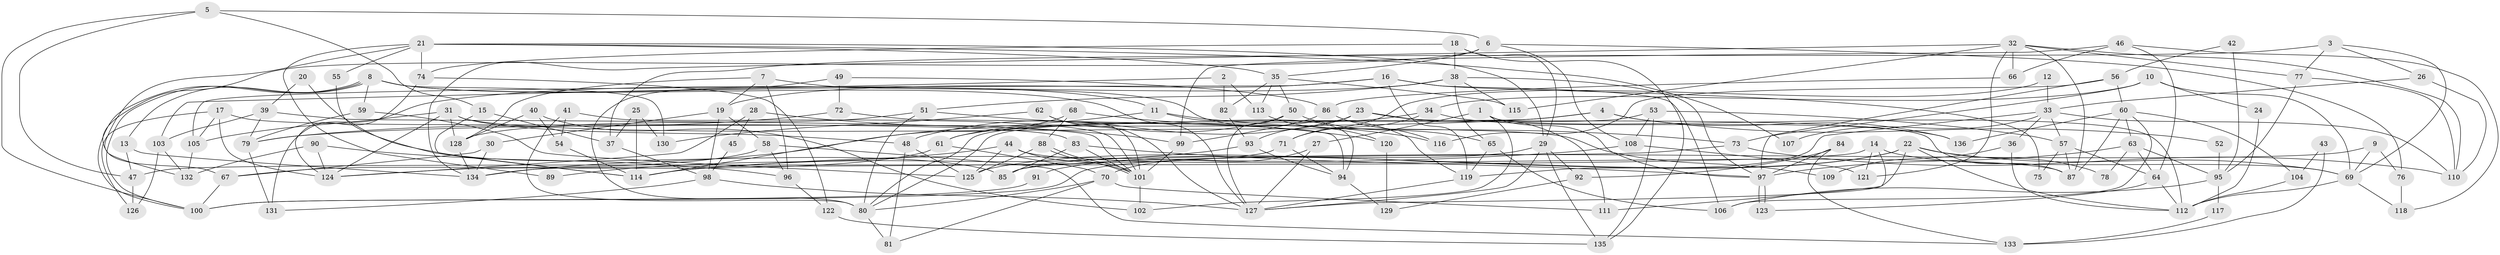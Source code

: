 // Generated by graph-tools (version 1.1) at 2025/14/03/09/25 04:14:56]
// undirected, 136 vertices, 272 edges
graph export_dot {
graph [start="1"]
  node [color=gray90,style=filled];
  1;
  2;
  3;
  4;
  5;
  6;
  7;
  8;
  9;
  10;
  11;
  12;
  13;
  14;
  15;
  16;
  17;
  18;
  19;
  20;
  21;
  22;
  23;
  24;
  25;
  26;
  27;
  28;
  29;
  30;
  31;
  32;
  33;
  34;
  35;
  36;
  37;
  38;
  39;
  40;
  41;
  42;
  43;
  44;
  45;
  46;
  47;
  48;
  49;
  50;
  51;
  52;
  53;
  54;
  55;
  56;
  57;
  58;
  59;
  60;
  61;
  62;
  63;
  64;
  65;
  66;
  67;
  68;
  69;
  70;
  71;
  72;
  73;
  74;
  75;
  76;
  77;
  78;
  79;
  80;
  81;
  82;
  83;
  84;
  85;
  86;
  87;
  88;
  89;
  90;
  91;
  92;
  93;
  94;
  95;
  96;
  97;
  98;
  99;
  100;
  101;
  102;
  103;
  104;
  105;
  106;
  107;
  108;
  109;
  110;
  111;
  112;
  113;
  114;
  115;
  116;
  117;
  118;
  119;
  120;
  121;
  122;
  123;
  124;
  125;
  126;
  127;
  128;
  129;
  130;
  131;
  132;
  133;
  134;
  135;
  136;
  1 -- 97;
  1 -- 112;
  1 -- 27;
  1 -- 102;
  2 -- 82;
  2 -- 103;
  2 -- 113;
  3 -- 37;
  3 -- 69;
  3 -- 26;
  3 -- 77;
  4 -- 79;
  4 -- 80;
  4 -- 52;
  4 -- 136;
  5 -- 100;
  5 -- 6;
  5 -- 15;
  5 -- 47;
  6 -- 35;
  6 -- 132;
  6 -- 76;
  6 -- 108;
  7 -- 119;
  7 -- 96;
  7 -- 19;
  7 -- 128;
  8 -- 100;
  8 -- 100;
  8 -- 11;
  8 -- 13;
  8 -- 59;
  8 -- 127;
  8 -- 130;
  9 -- 69;
  9 -- 76;
  9 -- 100;
  10 -- 69;
  10 -- 34;
  10 -- 24;
  10 -- 73;
  11 -- 134;
  11 -- 73;
  11 -- 94;
  12 -- 71;
  12 -- 33;
  13 -- 134;
  13 -- 47;
  14 -- 47;
  14 -- 69;
  14 -- 111;
  14 -- 121;
  15 -- 114;
  15 -- 37;
  16 -- 119;
  16 -- 19;
  16 -- 75;
  16 -- 105;
  16 -- 106;
  17 -- 124;
  17 -- 126;
  17 -- 83;
  17 -- 105;
  18 -- 135;
  18 -- 38;
  18 -- 29;
  18 -- 74;
  19 -- 30;
  19 -- 58;
  19 -- 98;
  20 -- 85;
  20 -- 39;
  21 -- 74;
  21 -- 35;
  21 -- 29;
  21 -- 55;
  21 -- 67;
  21 -- 89;
  21 -- 107;
  22 -- 125;
  22 -- 127;
  22 -- 69;
  22 -- 78;
  22 -- 91;
  22 -- 112;
  23 -- 48;
  23 -- 87;
  23 -- 93;
  23 -- 111;
  24 -- 112;
  25 -- 130;
  25 -- 37;
  25 -- 114;
  26 -- 33;
  26 -- 110;
  27 -- 127;
  27 -- 70;
  28 -- 99;
  28 -- 124;
  28 -- 45;
  29 -- 85;
  29 -- 92;
  29 -- 127;
  29 -- 135;
  30 -- 134;
  30 -- 67;
  31 -- 128;
  31 -- 105;
  31 -- 48;
  31 -- 109;
  31 -- 124;
  32 -- 121;
  32 -- 110;
  32 -- 66;
  32 -- 77;
  32 -- 87;
  32 -- 115;
  32 -- 134;
  33 -- 57;
  33 -- 110;
  33 -- 36;
  33 -- 107;
  33 -- 119;
  34 -- 61;
  34 -- 136;
  34 -- 71;
  35 -- 50;
  35 -- 115;
  35 -- 82;
  35 -- 113;
  36 -- 112;
  36 -- 109;
  37 -- 98;
  38 -- 97;
  38 -- 65;
  38 -- 51;
  38 -- 115;
  38 -- 131;
  39 -- 79;
  39 -- 101;
  39 -- 103;
  40 -- 102;
  40 -- 54;
  40 -- 128;
  41 -- 80;
  41 -- 101;
  41 -- 54;
  42 -- 56;
  42 -- 95;
  43 -- 133;
  43 -- 104;
  44 -- 101;
  44 -- 87;
  44 -- 89;
  44 -- 125;
  45 -- 98;
  46 -- 64;
  46 -- 99;
  46 -- 66;
  46 -- 118;
  47 -- 126;
  48 -- 81;
  48 -- 125;
  49 -- 72;
  49 -- 80;
  49 -- 86;
  50 -- 65;
  50 -- 127;
  50 -- 61;
  51 -- 128;
  51 -- 80;
  51 -- 120;
  52 -- 95;
  53 -- 108;
  53 -- 80;
  53 -- 57;
  53 -- 135;
  54 -- 114;
  55 -- 114;
  56 -- 116;
  56 -- 97;
  56 -- 60;
  57 -- 87;
  57 -- 64;
  57 -- 75;
  58 -- 67;
  58 -- 96;
  58 -- 133;
  59 -- 125;
  59 -- 79;
  60 -- 63;
  60 -- 87;
  60 -- 104;
  60 -- 106;
  60 -- 136;
  61 -- 70;
  61 -- 124;
  62 -- 127;
  62 -- 101;
  62 -- 130;
  63 -- 95;
  63 -- 97;
  63 -- 64;
  63 -- 78;
  64 -- 112;
  64 -- 123;
  65 -- 106;
  65 -- 119;
  66 -- 86;
  67 -- 100;
  68 -- 88;
  68 -- 114;
  68 -- 116;
  69 -- 112;
  69 -- 118;
  70 -- 111;
  70 -- 80;
  70 -- 81;
  71 -- 134;
  71 -- 94;
  72 -- 94;
  72 -- 79;
  73 -- 110;
  73 -- 85;
  74 -- 124;
  74 -- 122;
  76 -- 118;
  77 -- 95;
  77 -- 110;
  79 -- 131;
  80 -- 81;
  82 -- 93;
  83 -- 85;
  83 -- 97;
  83 -- 101;
  84 -- 92;
  84 -- 97;
  84 -- 133;
  86 -- 99;
  86 -- 116;
  88 -- 125;
  88 -- 101;
  88 -- 101;
  90 -- 124;
  90 -- 96;
  90 -- 132;
  91 -- 100;
  92 -- 129;
  93 -- 94;
  93 -- 114;
  94 -- 129;
  95 -- 106;
  95 -- 117;
  96 -- 122;
  97 -- 123;
  97 -- 123;
  98 -- 127;
  98 -- 131;
  99 -- 101;
  101 -- 102;
  103 -- 132;
  103 -- 126;
  104 -- 112;
  105 -- 132;
  108 -- 114;
  108 -- 121;
  113 -- 120;
  117 -- 133;
  119 -- 127;
  120 -- 129;
  122 -- 135;
  128 -- 134;
}
